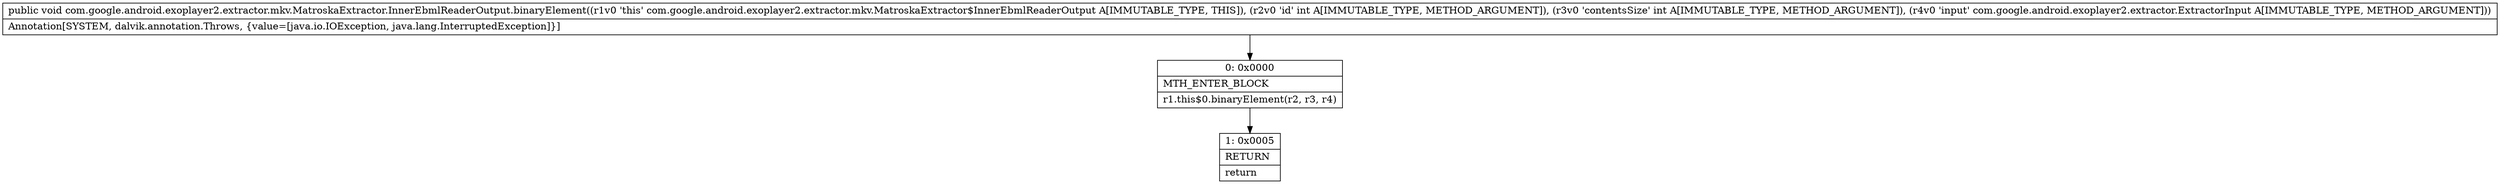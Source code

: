 digraph "CFG forcom.google.android.exoplayer2.extractor.mkv.MatroskaExtractor.InnerEbmlReaderOutput.binaryElement(IILcom\/google\/android\/exoplayer2\/extractor\/ExtractorInput;)V" {
Node_0 [shape=record,label="{0\:\ 0x0000|MTH_ENTER_BLOCK\l|r1.this$0.binaryElement(r2, r3, r4)\l}"];
Node_1 [shape=record,label="{1\:\ 0x0005|RETURN\l|return\l}"];
MethodNode[shape=record,label="{public void com.google.android.exoplayer2.extractor.mkv.MatroskaExtractor.InnerEbmlReaderOutput.binaryElement((r1v0 'this' com.google.android.exoplayer2.extractor.mkv.MatroskaExtractor$InnerEbmlReaderOutput A[IMMUTABLE_TYPE, THIS]), (r2v0 'id' int A[IMMUTABLE_TYPE, METHOD_ARGUMENT]), (r3v0 'contentsSize' int A[IMMUTABLE_TYPE, METHOD_ARGUMENT]), (r4v0 'input' com.google.android.exoplayer2.extractor.ExtractorInput A[IMMUTABLE_TYPE, METHOD_ARGUMENT]))  | Annotation[SYSTEM, dalvik.annotation.Throws, \{value=[java.io.IOException, java.lang.InterruptedException]\}]\l}"];
MethodNode -> Node_0;
Node_0 -> Node_1;
}

